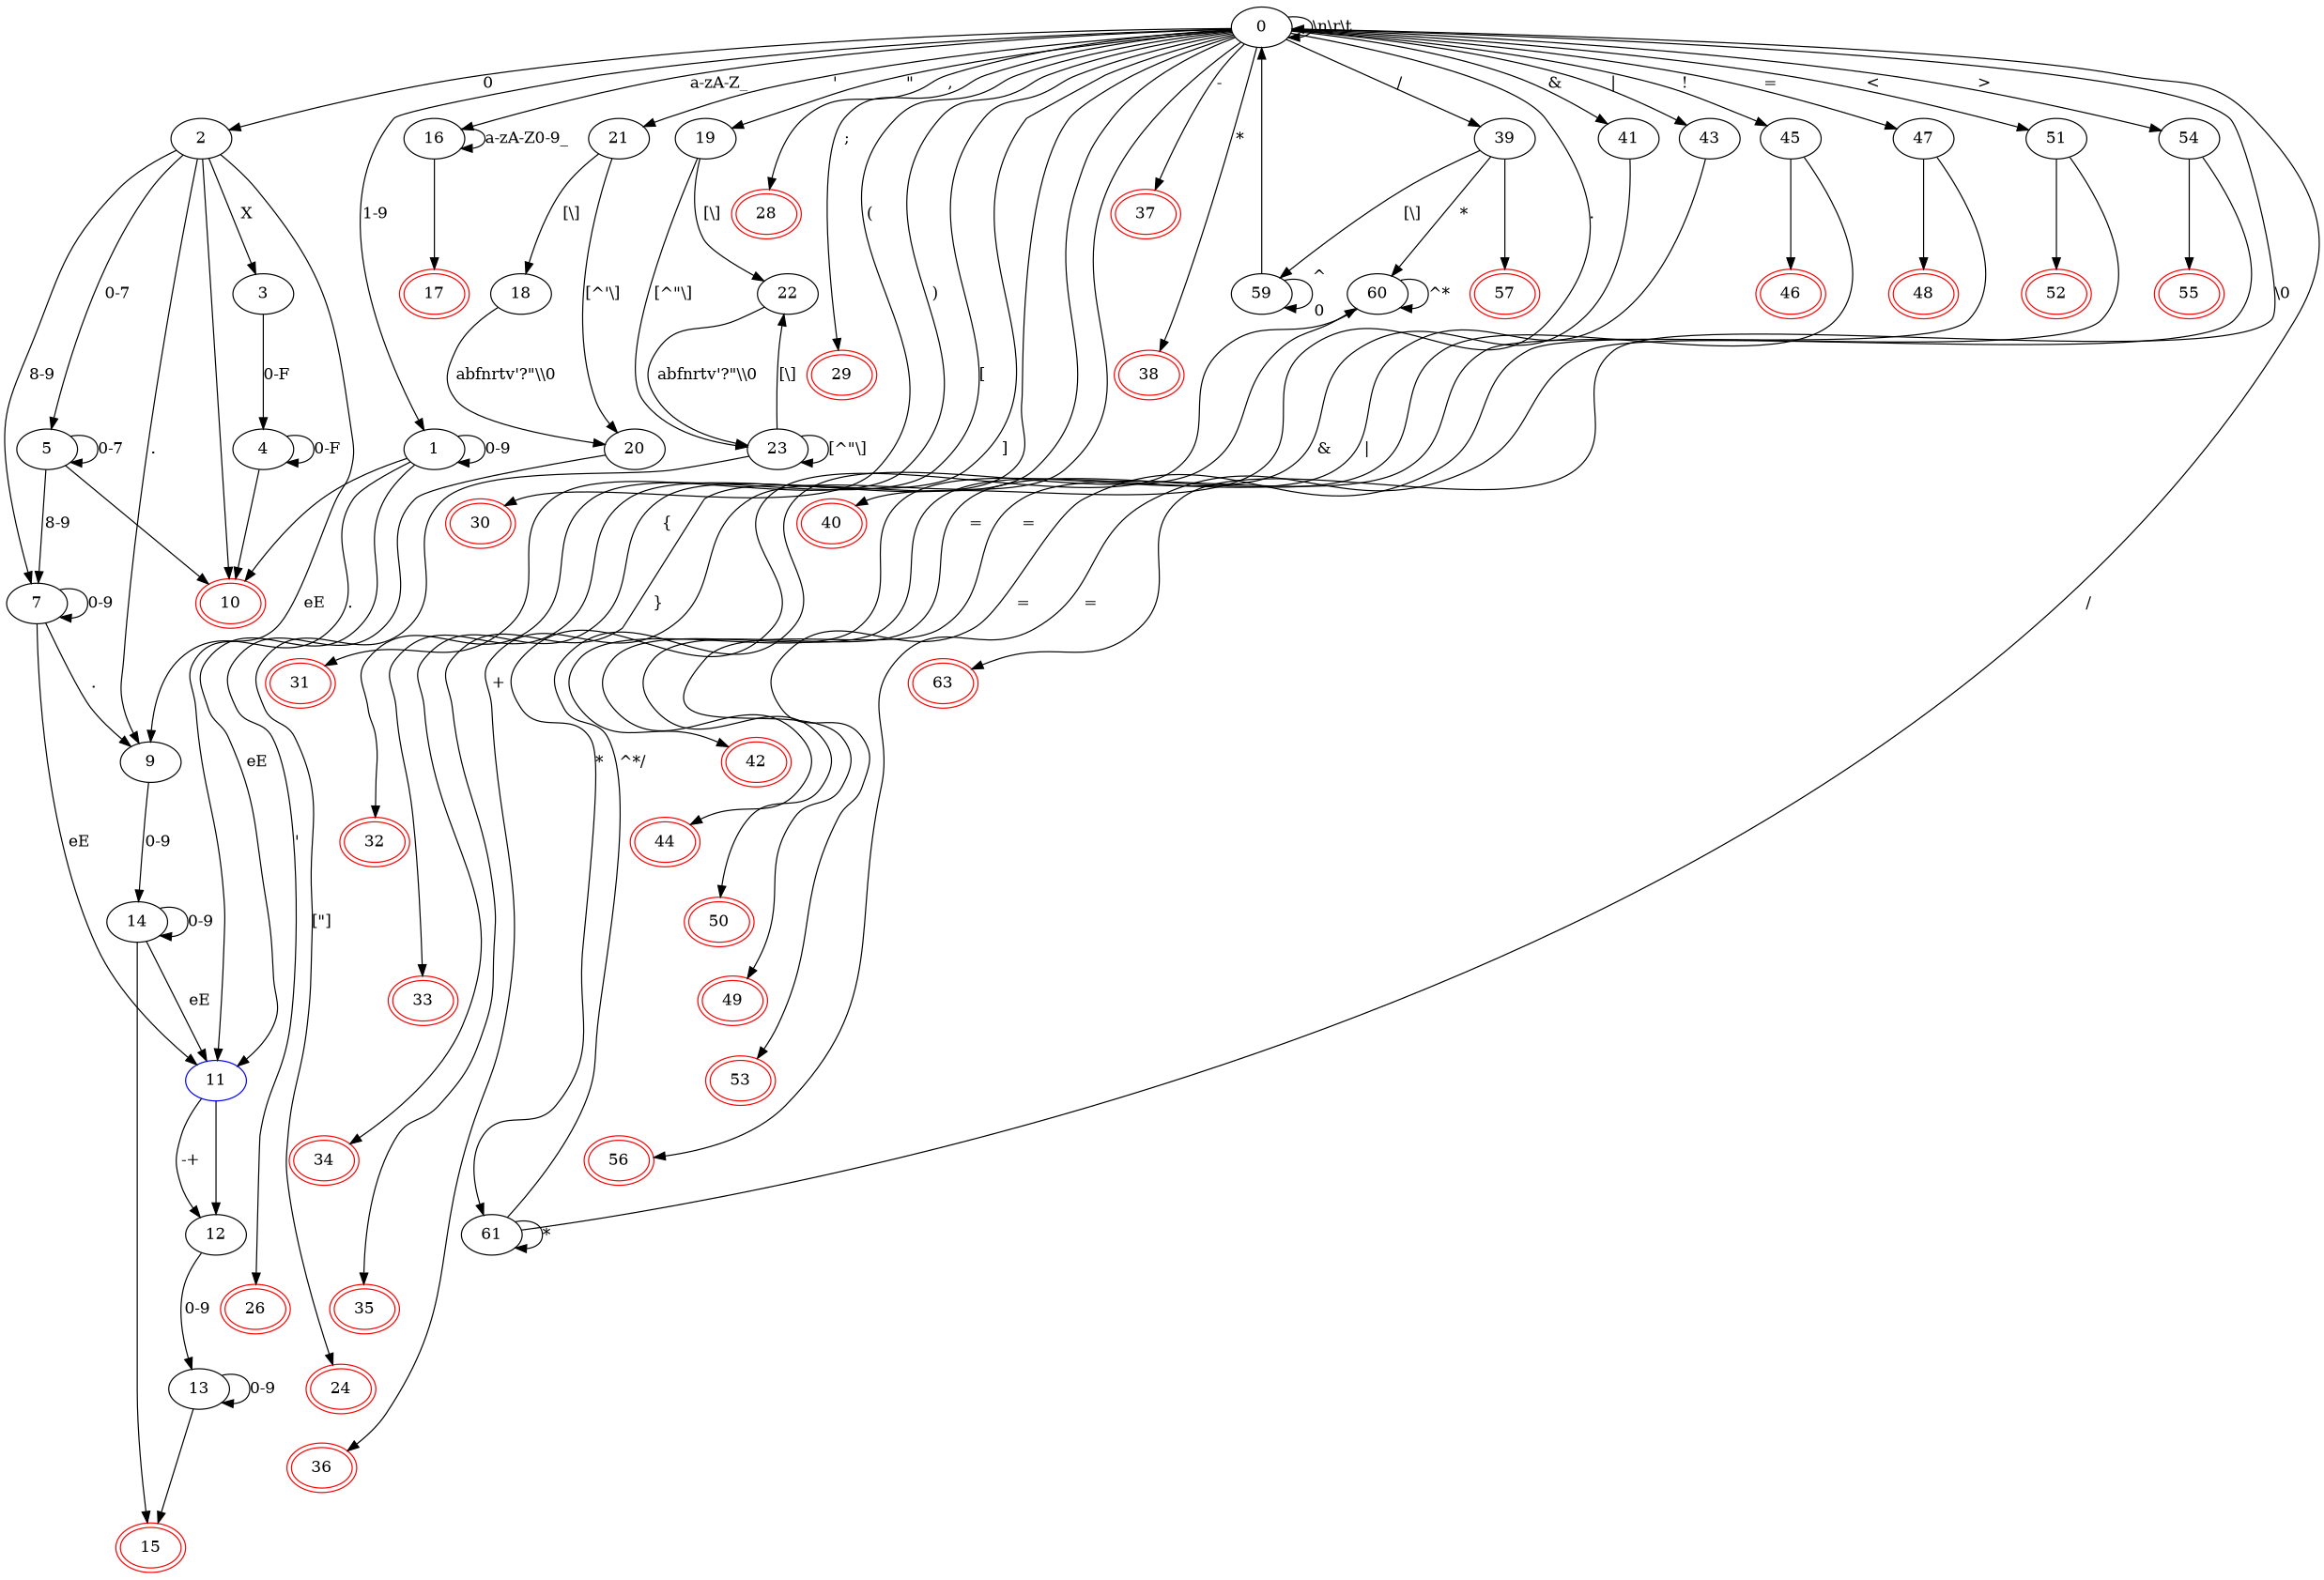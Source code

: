 digraph {
	ratio="fill";
	size="16.5,11.7!";


	0 -> 1 [label="1-9",weight="0.4"];
	0 -> 2 [label="0",weight="0.4"];
	2 -> 3 [label="X",weight="0.2"];
	3 -> 4 [label="0-F",weight="0.2"];
	4 -> 4 [label="0-F",weight="0.2"];
	4 -> 10 ;//CT_INT
	2 -> 5 [label="0-7",weight="0.2"];
	5 -> 5 [label="0-7",weight="0.2"];
	5 -> 10 ;//CT_INT
	2 -> 7 [label="8-9",weight="0.2"];
	7 -> 7 [label="0-9",weight="0.2"];
	5 -> 7 [label="8-9",weight="0.2"];
	1 -> 1 [label="0-9",weight="0.4"];
	1 -> 10; //CT_INT
	2 -> 10; //CT_INT

	1 -> 11 [label="eE",weight="0.2"];
	1 -> 9 [label=".",weight="0.2"];
	2 -> 11 [label="eE",weight="0.2"];
	2 -> 9 [label=".",weight="0.2"];
	7 -> 11 [label="eE",weight="0.2"];
	7 -> 9 [label=".",weight="0.2"];

	//EXP
	11 -> 12 [label="-+",weight="0.2"];
	11 -> 12 ;
	12 -> 13 [label="0-9",weight="0.2"];
	13 -> 13 [label="0-9",weight="0.2"];
	9 -> 14 [label="0-9",weight="0.2"];
	14 -> 14 [label="0-9",weight="0.2"];
	14 -> 11 [label="eE",weight="0.2"];
	14 -> 15 ;//CT_REAL
	13 -> 15 ;//CT_REAL

	0 -> 16 [label="a-zA-Z_",weight="0.2"];
	16 -> 16 [label="a-zA-Z0-9_",weight="0.2"];
	16 -> 17 ; //ID

	0  -> 21 [label="'", weight="0.2"];
	21 -> 18 [label="[\\]" , weight="0.2"];
	18 -> 20 [label="abfnrtv'?\"\\\\0",weight="0.2"];
	21 -> 20 [label="[^'\\]" , weight="0.2"];
	20 -> 26 [label="'",weight="0.2"];//CT_CHAR

	0  -> 19 [label="\"",weight="0.2"];
	19 -> 22 [label="[\\]",weight="0.2"];
	22 -> 23 [label="abfnrtv'?\"\\\\0",weight="0.2"];
	19 -> 23 [label="[^\"\\]",weight="0.2"];
	23 -> 23 [label="[^\"\\]",weight="0.2"];
	23 -> 22 [label="[\\]",weight="0.2"];
	23 -> 24 [label="[\"]",weight="0.2"];//CT_STRING

	//Delimitators
	0 -> 28 [label=",",weight="0.2"]; //COMMA
	0 -> 29 [label=";",weight="0.2"]; //SEMICOL
	0 -> 30 [label="(",weight="0.2"]; //LPAR
	0 -> 31 [label=")",weight="0.2"]; //RPAR
	0 -> 32 [label="[",weight="0.2"]; //LBRACK
	0 -> 33 [label="]",weight="0.2"]; //RBRACK
	0 -> 34 [label="{",weight="0.2"]; //LACC
	0 -> 35 [label="}",weight="0.2"]; //RACC

	//Operators
	0 -> 36 [label="+",weight="0.2"]; 	//ADD
	0 -> 37 [label="-",weight="0.2"]; 	//SUB
	0 -> 38 [label="*",weight="0.2"]; 	//MUL
	0 -> 39 [label="/",weight="0.2"]; 	
	39 -> 57;							//DIV
	0 -> 40 [label=".",weight="0.2"]; 	//DOT
	0 -> 41 [label="&",weight="0.2"]; 
	41 -> 42 [label="&",weight="0.2"]; 	//AND
	0 -> 43 [label="|",weight="0.2"]; 
	43 -> 44 [label="|",weight="0.2"]; 	//OR
	0 -> 45 [label="!",weight="0.2"]; 	
	45 -> 46 ;							//NOT
	0 -> 47 [label="=",weight="0.2"];
	47 -> 48 ; 							//ASSING
	47 -> 49 [label="=",weight="0.2"]; 	//EQ
	45 -> 50 [label="=",weight="0.2"];	//NEQ
	0 -> 51 [label="<",weight="0.2"];
	51 -> 52 ;							//LESS
	51 -> 53 [label="=",weight="0.2"];	//LESSEQ
	0 -> 54 [label=">",weight="0.2"];
	54 -> 55 ;							//GRT
	54 -> 56 [label="=",weight="0.2"];	//GRTEQ
	0 -> 63	 [label="\\0",weight="0.2"];	//END

	//Comments
	0 -> 0 [label="\\n\\r\\t",weight="0.2"]; //SPACE
	39 -> 59 [label="[\\]",weight="0.2"];
	59 -> 59 [label="^\n\r\0",weight="0.2"];  //LINECOMM
	59 -> 0;
	39 -> 60 [label="*",weight="0.2"];
	60 -> 60 [label="^*",weight="0.2"];
	60 -> 61 [label="*",weight="0.2"];
	61 -> 61 [label="*",weight="0.2"];
	61 -> 60 [label="^*/",weight="0.2"];
	61 -> 0 [label="/",weight="0.2"];		  //COMMENT

	10 [peripheries=2,color=red];		//CT_INT
	11 [peripheries=1,color=blue];		//EXP
	15 [peripheries=2,color=red];		//CT_REAL
	17 [peripheries=2,color=red];			//ID
	18 [peripheries=1];		//ESC
	26 [peripheries=2,color=red];		//CT_CHAR
	24 [peripheries=2,color=red];	//CT_STRING
	28 [peripheries=2,color=red];		//COMMA
	29 [peripheries=2,color=red];		//SEMICOL
	30 [peripheries=2,color=red];			//LPAR
	31 [peripheries=2,color=red];			//RPAR
	32 [peripheries=2,color=red];		//LBRACK
	33 [peripheries=2,color=red];		//RBRACK
	34 [peripheries=2,color=red];			//LACC
	35 [peripheries=2,color=red];			//RACC
	36 [peripheries=2,color=red];			//ADD
	37 [peripheries=2,color=red];			//SUB
	38 [peripheries=2,color=red];			//MUL
	57 [peripheries=2,color=red];			//DIV
	40 [peripheries=2,color=red];			//DOT
	42 [peripheries=2,color=red];			//AND
	44 [peripheries=2,color=red];			//OR
	46 [peripheries=2,color=red];			//NOT
	48 [peripheries=2,color=red];		//ASSING
	49 [peripheries=2,color=red];			//EQ
	50 [peripheries=2,color=red];			//NEQ
	52 [peripheries=2,color=red];			//LESS
	53 [peripheries=2,color=red];		//LESSEQ
	55 [peripheries=2,color=red];			//GRT
	56 [peripheries=2,color=red];		//GRTEQ
	63 [peripheries=2,color=red];		//GRTEQ
}
